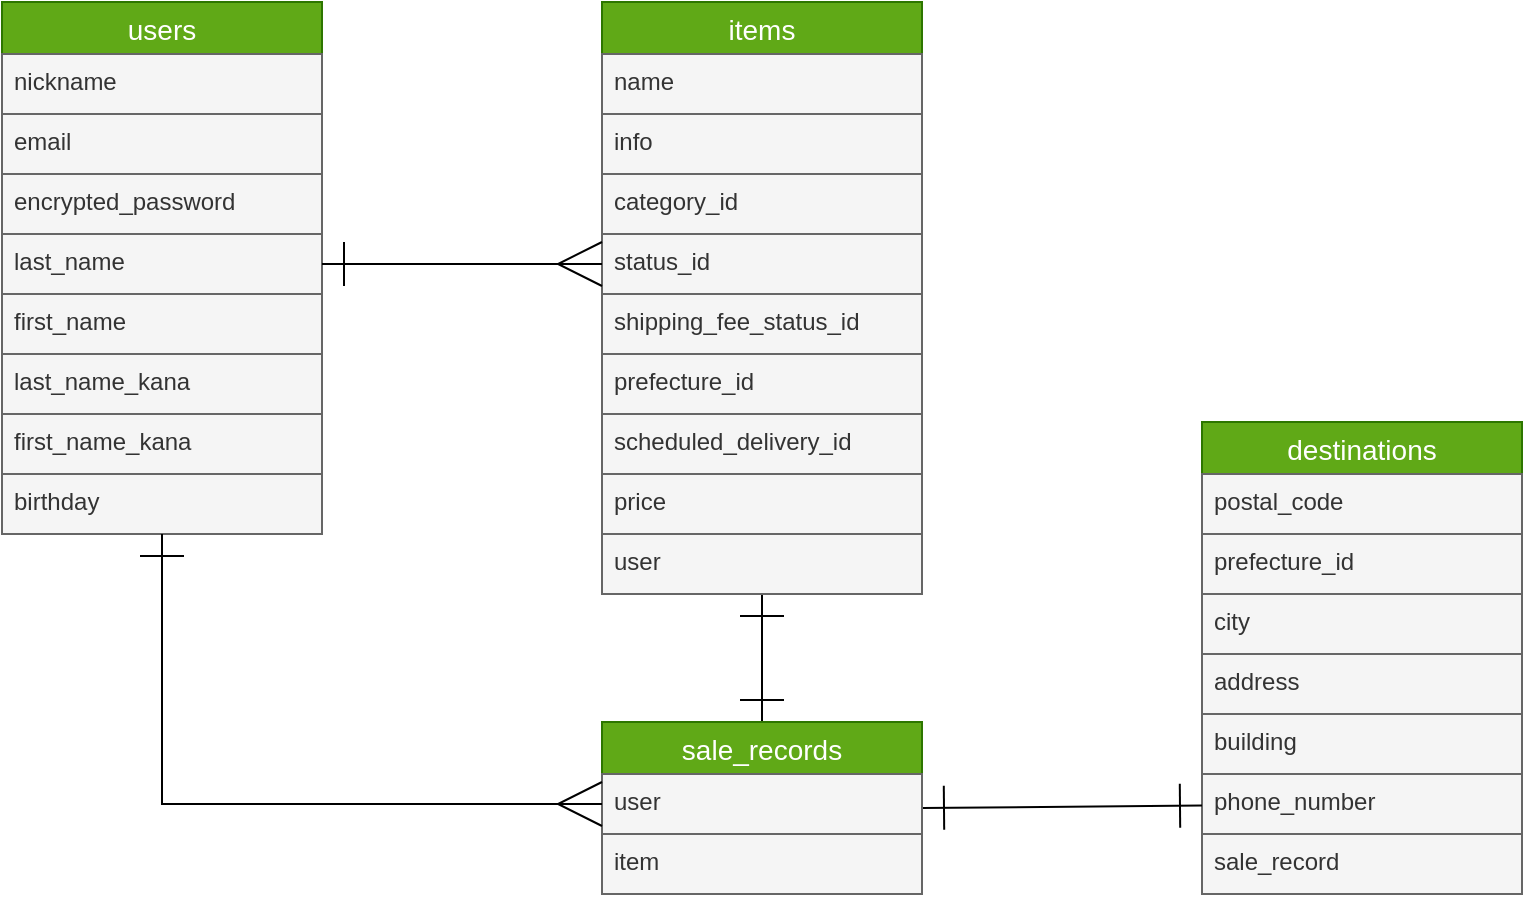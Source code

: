 <mxfile>
    <diagram id="fjHLRdpR13rSIUNEGFVm" name="ページ1">
        <mxGraphModel dx="781" dy="591" grid="1" gridSize="10" guides="1" tooltips="1" connect="1" arrows="1" fold="1" page="1" pageScale="1" pageWidth="827" pageHeight="1169" math="0" shadow="0">
            <root>
                <mxCell id="0"/>
                <mxCell id="1" parent="0"/>
                <mxCell id="4" value="users" style="swimlane;fontStyle=0;childLayout=stackLayout;horizontal=1;startSize=26;horizontalStack=0;resizeParent=1;resizeParentMax=0;resizeLast=0;collapsible=1;marginBottom=0;align=center;fontSize=14;fillColor=#60a917;fontColor=#ffffff;strokeColor=#2D7600;" parent="1" vertex="1">
                    <mxGeometry x="40" y="40" width="160" height="266" as="geometry">
                        <mxRectangle x="40" y="40" width="70" height="26" as="alternateBounds"/>
                    </mxGeometry>
                </mxCell>
                <mxCell id="5" value="nickname" style="text;strokeColor=#666666;fillColor=#f5f5f5;spacingLeft=4;spacingRight=4;overflow=hidden;rotatable=0;points=[[0,0.5],[1,0.5]];portConstraint=eastwest;fontSize=12;fontColor=#333333;" parent="4" vertex="1">
                    <mxGeometry y="26" width="160" height="30" as="geometry"/>
                </mxCell>
                <mxCell id="6" value="email &#10;" style="text;strokeColor=#666666;fillColor=#f5f5f5;spacingLeft=4;spacingRight=4;overflow=hidden;rotatable=0;points=[[0,0.5],[1,0.5]];portConstraint=eastwest;fontSize=12;fontColor=#333333;" parent="4" vertex="1">
                    <mxGeometry y="56" width="160" height="30" as="geometry"/>
                </mxCell>
                <mxCell id="7" value="encrypted_password" style="text;strokeColor=#666666;fillColor=#f5f5f5;spacingLeft=4;spacingRight=4;overflow=hidden;rotatable=0;points=[[0,0.5],[1,0.5]];portConstraint=eastwest;fontSize=12;fontColor=#333333;" parent="4" vertex="1">
                    <mxGeometry y="86" width="160" height="30" as="geometry"/>
                </mxCell>
                <mxCell id="16" value="last_name" style="text;strokeColor=#666666;fillColor=#f5f5f5;spacingLeft=4;spacingRight=4;overflow=hidden;rotatable=0;points=[[0,0.5],[1,0.5]];portConstraint=eastwest;fontSize=12;fontColor=#333333;" parent="4" vertex="1">
                    <mxGeometry y="116" width="160" height="30" as="geometry"/>
                </mxCell>
                <mxCell id="17" value="first_name" style="text;strokeColor=#666666;fillColor=#f5f5f5;spacingLeft=4;spacingRight=4;overflow=hidden;rotatable=0;points=[[0,0.5],[1,0.5]];portConstraint=eastwest;fontSize=12;fontColor=#333333;" parent="4" vertex="1">
                    <mxGeometry y="146" width="160" height="30" as="geometry"/>
                </mxCell>
                <mxCell id="18" value="last_name_kana" style="text;strokeColor=#666666;fillColor=#f5f5f5;spacingLeft=4;spacingRight=4;overflow=hidden;rotatable=0;points=[[0,0.5],[1,0.5]];portConstraint=eastwest;fontSize=12;fontColor=#333333;" parent="4" vertex="1">
                    <mxGeometry y="176" width="160" height="30" as="geometry"/>
                </mxCell>
                <mxCell id="19" value="first_name_kana" style="text;strokeColor=#666666;fillColor=#f5f5f5;spacingLeft=4;spacingRight=4;overflow=hidden;rotatable=0;points=[[0,0.5],[1,0.5]];portConstraint=eastwest;fontSize=12;fontColor=#333333;" parent="4" vertex="1">
                    <mxGeometry y="206" width="160" height="30" as="geometry"/>
                </mxCell>
                <mxCell id="20" value="birthday" style="text;strokeColor=#666666;fillColor=#f5f5f5;spacingLeft=4;spacingRight=4;overflow=hidden;rotatable=0;points=[[0,0.5],[1,0.5]];portConstraint=eastwest;fontSize=12;fontColor=#333333;" parent="4" vertex="1">
                    <mxGeometry y="236" width="160" height="30" as="geometry"/>
                </mxCell>
                <mxCell id="55" style="edgeStyle=elbowEdgeStyle;rounded=0;html=1;startArrow=ERone;startFill=0;endArrow=ERone;endFill=0;startSize=20;endSize=20;sourcePerimeterSpacing=0;exitX=0.5;exitY=1;exitDx=0;exitDy=0;entryX=0.5;entryY=0;entryDx=0;entryDy=0;" parent="1" source="23" target="44" edge="1">
                    <mxGeometry relative="1" as="geometry">
                        <mxPoint x="290" y="470" as="targetPoint"/>
                        <Array as="points"/>
                    </mxGeometry>
                </mxCell>
                <mxCell id="23" value="items" style="swimlane;fontStyle=0;childLayout=stackLayout;horizontal=1;startSize=26;horizontalStack=0;resizeParent=1;resizeParentMax=0;resizeLast=0;collapsible=1;marginBottom=0;align=center;fontSize=14;fillColor=#60a917;fontColor=#ffffff;strokeColor=#2D7600;" parent="1" vertex="1">
                    <mxGeometry x="340" y="40" width="160" height="296" as="geometry"/>
                </mxCell>
                <mxCell id="24" value="name" style="text;strokeColor=#666666;fillColor=#f5f5f5;spacingLeft=4;spacingRight=4;overflow=hidden;rotatable=0;points=[[0,0.5],[1,0.5]];portConstraint=eastwest;fontSize=12;fontColor=#333333;" parent="23" vertex="1">
                    <mxGeometry y="26" width="160" height="30" as="geometry"/>
                </mxCell>
                <mxCell id="25" value="info" style="text;strokeColor=#666666;fillColor=#f5f5f5;spacingLeft=4;spacingRight=4;overflow=hidden;rotatable=0;points=[[0,0.5],[1,0.5]];portConstraint=eastwest;fontSize=12;fontColor=#333333;" parent="23" vertex="1">
                    <mxGeometry y="56" width="160" height="30" as="geometry"/>
                </mxCell>
                <mxCell id="26" value="category_id" style="text;strokeColor=#666666;fillColor=#f5f5f5;spacingLeft=4;spacingRight=4;overflow=hidden;rotatable=0;points=[[0,0.5],[1,0.5]];portConstraint=eastwest;fontSize=12;fontColor=#333333;" parent="23" vertex="1">
                    <mxGeometry y="86" width="160" height="30" as="geometry"/>
                </mxCell>
                <mxCell id="27" value="status_id" style="text;strokeColor=#666666;fillColor=#f5f5f5;spacingLeft=4;spacingRight=4;overflow=hidden;rotatable=0;points=[[0,0.5],[1,0.5]];portConstraint=eastwest;fontSize=12;fontColor=#333333;" parent="23" vertex="1">
                    <mxGeometry y="116" width="160" height="30" as="geometry"/>
                </mxCell>
                <mxCell id="28" value="shipping_fee_status_id" style="text;strokeColor=#666666;fillColor=#f5f5f5;spacingLeft=4;spacingRight=4;overflow=hidden;rotatable=0;points=[[0,0.5],[1,0.5]];portConstraint=eastwest;fontSize=12;fontColor=#333333;" parent="23" vertex="1">
                    <mxGeometry y="146" width="160" height="30" as="geometry"/>
                </mxCell>
                <mxCell id="29" value="prefecture_id" style="text;strokeColor=#666666;fillColor=#f5f5f5;spacingLeft=4;spacingRight=4;overflow=hidden;rotatable=0;points=[[0,0.5],[1,0.5]];portConstraint=eastwest;fontSize=12;fontColor=#333333;" parent="23" vertex="1">
                    <mxGeometry y="176" width="160" height="30" as="geometry"/>
                </mxCell>
                <mxCell id="30" value="scheduled_delivery_id" style="text;strokeColor=#666666;fillColor=#f5f5f5;spacingLeft=4;spacingRight=4;overflow=hidden;rotatable=0;points=[[0,0.5],[1,0.5]];portConstraint=eastwest;fontSize=12;fontColor=#333333;" parent="23" vertex="1">
                    <mxGeometry y="206" width="160" height="30" as="geometry"/>
                </mxCell>
                <mxCell id="31" value="price" style="text;strokeColor=#666666;fillColor=#f5f5f5;spacingLeft=4;spacingRight=4;overflow=hidden;rotatable=0;points=[[0,0.5],[1,0.5]];portConstraint=eastwest;fontSize=12;fontColor=#333333;" parent="23" vertex="1">
                    <mxGeometry y="236" width="160" height="30" as="geometry"/>
                </mxCell>
                <mxCell id="34" value="user" style="text;strokeColor=#666666;fillColor=#f5f5f5;spacingLeft=4;spacingRight=4;overflow=hidden;rotatable=0;points=[[0,0.5],[1,0.5]];portConstraint=eastwest;fontSize=12;fontColor=#333333;" parent="23" vertex="1">
                    <mxGeometry y="266" width="160" height="30" as="geometry"/>
                </mxCell>
                <mxCell id="35" value="destinations" style="swimlane;fontStyle=0;childLayout=stackLayout;horizontal=1;startSize=26;horizontalStack=0;resizeParent=1;resizeParentMax=0;resizeLast=0;collapsible=1;marginBottom=0;align=center;fontSize=14;fillColor=#60a917;fontColor=#ffffff;strokeColor=#2D7600;" parent="1" vertex="1">
                    <mxGeometry x="640" y="250" width="160" height="236" as="geometry"/>
                </mxCell>
                <mxCell id="36" value="postal_code" style="text;strokeColor=#666666;fillColor=#f5f5f5;spacingLeft=4;spacingRight=4;overflow=hidden;rotatable=0;points=[[0,0.5],[1,0.5]];portConstraint=eastwest;fontSize=12;fontColor=#333333;" parent="35" vertex="1">
                    <mxGeometry y="26" width="160" height="30" as="geometry"/>
                </mxCell>
                <mxCell id="37" value="prefecture_id" style="text;strokeColor=#666666;fillColor=#f5f5f5;spacingLeft=4;spacingRight=4;overflow=hidden;rotatable=0;points=[[0,0.5],[1,0.5]];portConstraint=eastwest;fontSize=12;fontColor=#333333;" parent="35" vertex="1">
                    <mxGeometry y="56" width="160" height="30" as="geometry"/>
                </mxCell>
                <mxCell id="38" value="city" style="text;strokeColor=#666666;fillColor=#f5f5f5;spacingLeft=4;spacingRight=4;overflow=hidden;rotatable=0;points=[[0,0.5],[1,0.5]];portConstraint=eastwest;fontSize=12;fontColor=#333333;" parent="35" vertex="1">
                    <mxGeometry y="86" width="160" height="30" as="geometry"/>
                </mxCell>
                <mxCell id="39" value="address" style="text;strokeColor=#666666;fillColor=#f5f5f5;spacingLeft=4;spacingRight=4;overflow=hidden;rotatable=0;points=[[0,0.5],[1,0.5]];portConstraint=eastwest;fontSize=12;fontColor=#333333;" parent="35" vertex="1">
                    <mxGeometry y="116" width="160" height="30" as="geometry"/>
                </mxCell>
                <mxCell id="40" value="building" style="text;strokeColor=#666666;fillColor=#f5f5f5;spacingLeft=4;spacingRight=4;overflow=hidden;rotatable=0;points=[[0,0.5],[1,0.5]];portConstraint=eastwest;fontSize=12;fontColor=#333333;" parent="35" vertex="1">
                    <mxGeometry y="146" width="160" height="30" as="geometry"/>
                </mxCell>
                <mxCell id="41" value="phone_number" style="text;strokeColor=#666666;fillColor=#f5f5f5;spacingLeft=4;spacingRight=4;overflow=hidden;rotatable=0;points=[[0,0.5],[1,0.5]];portConstraint=eastwest;fontSize=12;fontColor=#333333;" parent="35" vertex="1">
                    <mxGeometry y="176" width="160" height="30" as="geometry"/>
                </mxCell>
                <mxCell id="43" value="sale_record" style="text;strokeColor=#666666;fillColor=#f5f5f5;spacingLeft=4;spacingRight=4;overflow=hidden;rotatable=0;points=[[0,0.5],[1,0.5]];portConstraint=eastwest;fontSize=12;fontColor=#333333;" parent="35" vertex="1">
                    <mxGeometry y="206" width="160" height="30" as="geometry"/>
                </mxCell>
                <mxCell id="59" style="edgeStyle=none;html=1;endArrow=ERone;endFill=0;startArrow=ERone;startFill=0;endSize=20;startSize=20;exitX=1;exitY=0.5;exitDx=0;exitDy=0;" edge="1" parent="1" source="44" target="41">
                    <mxGeometry relative="1" as="geometry">
                        <mxPoint x="439" y="616" as="sourcePoint"/>
                        <mxPoint x="439" y="740.0" as="targetPoint"/>
                    </mxGeometry>
                </mxCell>
                <mxCell id="44" value="sale_records" style="swimlane;fontStyle=0;childLayout=stackLayout;horizontal=1;startSize=26;horizontalStack=0;resizeParent=1;resizeParentMax=0;resizeLast=0;collapsible=1;marginBottom=0;align=center;fontSize=14;fillColor=#60a917;fontColor=#ffffff;strokeColor=#2D7600;" parent="1" vertex="1">
                    <mxGeometry x="340" y="400" width="160" height="86" as="geometry"/>
                </mxCell>
                <mxCell id="48" value="user" style="text;strokeColor=#666666;fillColor=#f5f5f5;spacingLeft=4;spacingRight=4;overflow=hidden;rotatable=0;points=[[0,0.5],[1,0.5]];portConstraint=eastwest;fontSize=12;fontColor=#333333;" parent="44" vertex="1">
                    <mxGeometry y="26" width="160" height="30" as="geometry"/>
                </mxCell>
                <mxCell id="49" value="item" style="text;strokeColor=#666666;fillColor=#f5f5f5;spacingLeft=4;spacingRight=4;overflow=hidden;rotatable=0;points=[[0,0.5],[1,0.5]];portConstraint=eastwest;fontSize=12;fontColor=#333333;" parent="44" vertex="1">
                    <mxGeometry y="56" width="160" height="30" as="geometry"/>
                </mxCell>
                <mxCell id="50" style="edgeStyle=none;html=1;entryX=0;entryY=0.5;entryDx=0;entryDy=0;endArrow=ERmany;endFill=0;endSize=20;startArrow=ERone;startFill=0;startSize=20;sourcePerimeterSpacing=0;targetPerimeterSpacing=0;" parent="1" source="16" target="27" edge="1">
                    <mxGeometry relative="1" as="geometry">
                        <Array as="points"/>
                        <mxPoint x="200" y="111" as="sourcePoint"/>
                    </mxGeometry>
                </mxCell>
                <mxCell id="52" style="edgeStyle=elbowEdgeStyle;rounded=0;html=1;startArrow=ERone;startFill=0;endArrow=ERmany;endFill=0;startSize=20;endSize=20;sourcePerimeterSpacing=0;entryX=0;entryY=0.5;entryDx=0;entryDy=0;" parent="1" source="20" target="48" edge="1">
                    <mxGeometry relative="1" as="geometry">
                        <mxPoint x="210" y="250" as="sourcePoint"/>
                        <Array as="points">
                            <mxPoint x="120" y="350"/>
                            <mxPoint x="380" y="620"/>
                        </Array>
                    </mxGeometry>
                </mxCell>
            </root>
        </mxGraphModel>
    </diagram>
</mxfile>